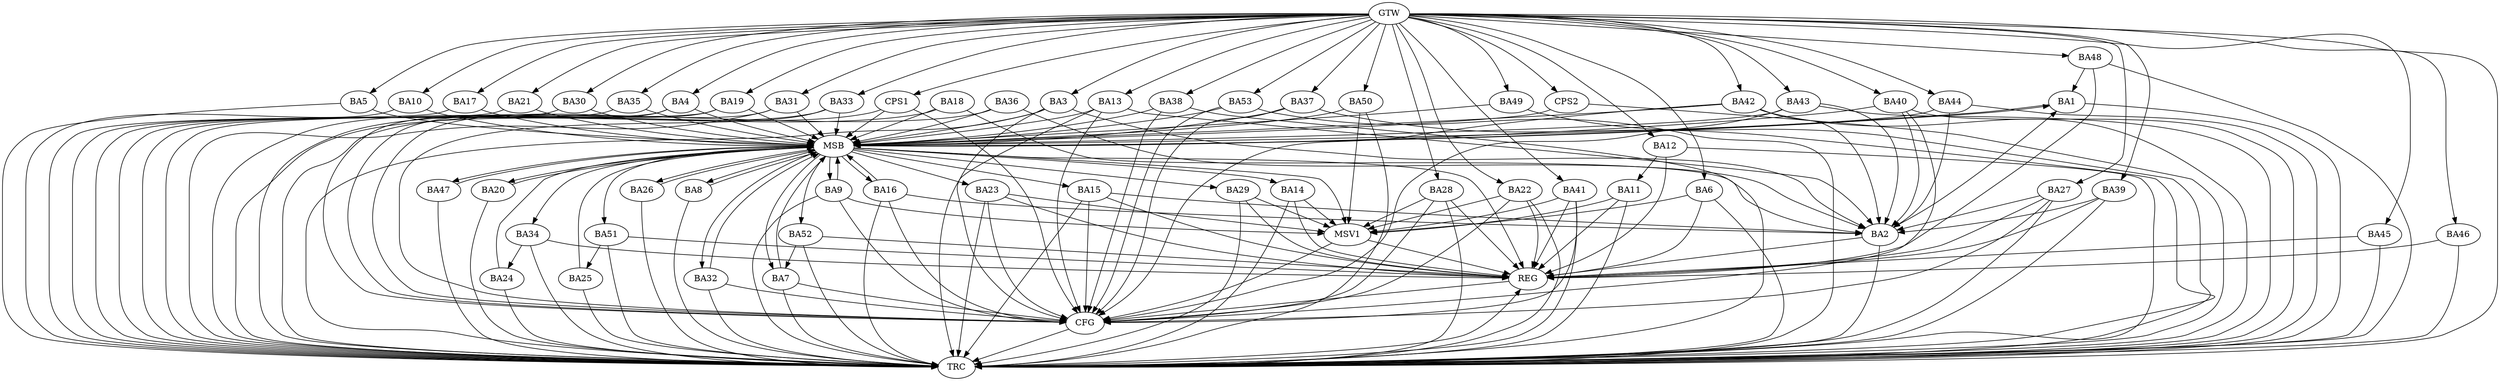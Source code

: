 strict digraph G {
  BA1 [ label="BA1" ];
  BA2 [ label="BA2" ];
  BA3 [ label="BA3" ];
  BA4 [ label="BA4" ];
  BA5 [ label="BA5" ];
  BA6 [ label="BA6" ];
  BA7 [ label="BA7" ];
  BA8 [ label="BA8" ];
  BA9 [ label="BA9" ];
  BA10 [ label="BA10" ];
  BA11 [ label="BA11" ];
  BA12 [ label="BA12" ];
  BA13 [ label="BA13" ];
  BA14 [ label="BA14" ];
  BA15 [ label="BA15" ];
  BA16 [ label="BA16" ];
  BA17 [ label="BA17" ];
  BA18 [ label="BA18" ];
  BA19 [ label="BA19" ];
  BA20 [ label="BA20" ];
  BA21 [ label="BA21" ];
  BA22 [ label="BA22" ];
  BA23 [ label="BA23" ];
  BA24 [ label="BA24" ];
  BA25 [ label="BA25" ];
  BA26 [ label="BA26" ];
  BA27 [ label="BA27" ];
  BA28 [ label="BA28" ];
  BA29 [ label="BA29" ];
  BA30 [ label="BA30" ];
  BA31 [ label="BA31" ];
  BA32 [ label="BA32" ];
  BA33 [ label="BA33" ];
  BA34 [ label="BA34" ];
  BA35 [ label="BA35" ];
  BA36 [ label="BA36" ];
  BA37 [ label="BA37" ];
  BA38 [ label="BA38" ];
  BA39 [ label="BA39" ];
  BA40 [ label="BA40" ];
  BA41 [ label="BA41" ];
  BA42 [ label="BA42" ];
  BA43 [ label="BA43" ];
  BA44 [ label="BA44" ];
  BA45 [ label="BA45" ];
  BA46 [ label="BA46" ];
  BA47 [ label="BA47" ];
  BA48 [ label="BA48" ];
  BA49 [ label="BA49" ];
  BA50 [ label="BA50" ];
  BA51 [ label="BA51" ];
  BA52 [ label="BA52" ];
  BA53 [ label="BA53" ];
  CPS1 [ label="CPS1" ];
  CPS2 [ label="CPS2" ];
  GTW [ label="GTW" ];
  REG [ label="REG" ];
  MSB [ label="MSB" ];
  CFG [ label="CFG" ];
  TRC [ label="TRC" ];
  MSV1 [ label="MSV1" ];
  BA2 -> BA1;
  BA12 -> BA11;
  BA34 -> BA24;
  BA48 -> BA1;
  BA51 -> BA25;
  BA52 -> BA7;
  GTW -> BA3;
  GTW -> BA4;
  GTW -> BA5;
  GTW -> BA6;
  GTW -> BA10;
  GTW -> BA12;
  GTW -> BA13;
  GTW -> BA17;
  GTW -> BA19;
  GTW -> BA21;
  GTW -> BA22;
  GTW -> BA27;
  GTW -> BA28;
  GTW -> BA30;
  GTW -> BA31;
  GTW -> BA33;
  GTW -> BA35;
  GTW -> BA37;
  GTW -> BA38;
  GTW -> BA39;
  GTW -> BA40;
  GTW -> BA41;
  GTW -> BA42;
  GTW -> BA43;
  GTW -> BA44;
  GTW -> BA45;
  GTW -> BA46;
  GTW -> BA48;
  GTW -> BA49;
  GTW -> BA50;
  GTW -> BA53;
  GTW -> CPS1;
  GTW -> CPS2;
  BA2 -> REG;
  BA6 -> REG;
  BA11 -> REG;
  BA12 -> REG;
  BA14 -> REG;
  BA15 -> REG;
  BA22 -> REG;
  BA23 -> REG;
  BA27 -> REG;
  BA28 -> REG;
  BA29 -> REG;
  BA34 -> REG;
  BA39 -> REG;
  BA41 -> REG;
  BA45 -> REG;
  BA46 -> REG;
  BA48 -> REG;
  BA51 -> REG;
  BA52 -> REG;
  BA1 -> MSB;
  MSB -> REG;
  BA3 -> MSB;
  BA4 -> MSB;
  BA5 -> MSB;
  BA7 -> MSB;
  BA8 -> MSB;
  MSB -> BA7;
  BA9 -> MSB;
  MSB -> BA1;
  BA10 -> MSB;
  BA13 -> MSB;
  BA16 -> MSB;
  BA17 -> MSB;
  BA18 -> MSB;
  BA19 -> MSB;
  MSB -> BA9;
  BA20 -> MSB;
  BA21 -> MSB;
  BA24 -> MSB;
  MSB -> BA16;
  BA25 -> MSB;
  BA26 -> MSB;
  BA30 -> MSB;
  BA31 -> MSB;
  BA32 -> MSB;
  MSB -> BA23;
  BA33 -> MSB;
  BA35 -> MSB;
  BA36 -> MSB;
  BA37 -> MSB;
  BA38 -> MSB;
  BA40 -> MSB;
  BA42 -> MSB;
  BA43 -> MSB;
  BA44 -> MSB;
  MSB -> BA34;
  BA47 -> MSB;
  BA49 -> MSB;
  MSB -> BA20;
  BA50 -> MSB;
  BA53 -> MSB;
  CPS1 -> MSB;
  MSB -> BA52;
  MSB -> BA32;
  MSB -> BA51;
  CPS2 -> MSB;
  MSB -> BA8;
  MSB -> BA14;
  MSB -> BA29;
  MSB -> BA26;
  MSB -> BA47;
  MSB -> BA15;
  BA27 -> CFG;
  BA43 -> CFG;
  BA37 -> CFG;
  BA42 -> CFG;
  BA32 -> CFG;
  BA9 -> CFG;
  BA53 -> CFG;
  BA13 -> CFG;
  BA3 -> CFG;
  BA28 -> CFG;
  BA16 -> CFG;
  BA4 -> CFG;
  BA31 -> CFG;
  BA19 -> CFG;
  BA38 -> CFG;
  BA15 -> CFG;
  BA40 -> CFG;
  CPS1 -> CFG;
  BA7 -> CFG;
  BA33 -> CFG;
  BA22 -> CFG;
  BA23 -> CFG;
  BA41 -> CFG;
  REG -> CFG;
  BA1 -> TRC;
  BA2 -> TRC;
  BA3 -> TRC;
  BA4 -> TRC;
  BA5 -> TRC;
  BA6 -> TRC;
  BA7 -> TRC;
  BA8 -> TRC;
  BA9 -> TRC;
  BA10 -> TRC;
  BA11 -> TRC;
  BA12 -> TRC;
  BA13 -> TRC;
  BA14 -> TRC;
  BA15 -> TRC;
  BA16 -> TRC;
  BA17 -> TRC;
  BA18 -> TRC;
  BA19 -> TRC;
  BA20 -> TRC;
  BA21 -> TRC;
  BA22 -> TRC;
  BA23 -> TRC;
  BA24 -> TRC;
  BA25 -> TRC;
  BA26 -> TRC;
  BA27 -> TRC;
  BA28 -> TRC;
  BA29 -> TRC;
  BA30 -> TRC;
  BA31 -> TRC;
  BA32 -> TRC;
  BA33 -> TRC;
  BA34 -> TRC;
  BA35 -> TRC;
  BA36 -> TRC;
  BA37 -> TRC;
  BA38 -> TRC;
  BA39 -> TRC;
  BA40 -> TRC;
  BA41 -> TRC;
  BA42 -> TRC;
  BA43 -> TRC;
  BA44 -> TRC;
  BA45 -> TRC;
  BA46 -> TRC;
  BA47 -> TRC;
  BA48 -> TRC;
  BA49 -> TRC;
  BA50 -> TRC;
  BA51 -> TRC;
  BA52 -> TRC;
  BA53 -> TRC;
  CPS1 -> TRC;
  CPS2 -> TRC;
  GTW -> TRC;
  CFG -> TRC;
  TRC -> REG;
  BA39 -> BA2;
  BA16 -> BA2;
  BA13 -> BA2;
  BA18 -> BA2;
  BA36 -> BA2;
  BA27 -> BA2;
  BA42 -> BA2;
  BA40 -> BA2;
  BA44 -> BA2;
  BA15 -> BA2;
  BA3 -> BA2;
  BA43 -> BA2;
  BA6 -> MSV1;
  BA11 -> MSV1;
  BA14 -> MSV1;
  BA22 -> MSV1;
  BA23 -> MSV1;
  BA28 -> MSV1;
  BA29 -> MSV1;
  MSB -> MSV1;
  BA9 -> MSV1;
  BA41 -> MSV1;
  BA50 -> MSV1;
  MSV1 -> REG;
  MSV1 -> CFG;
}
